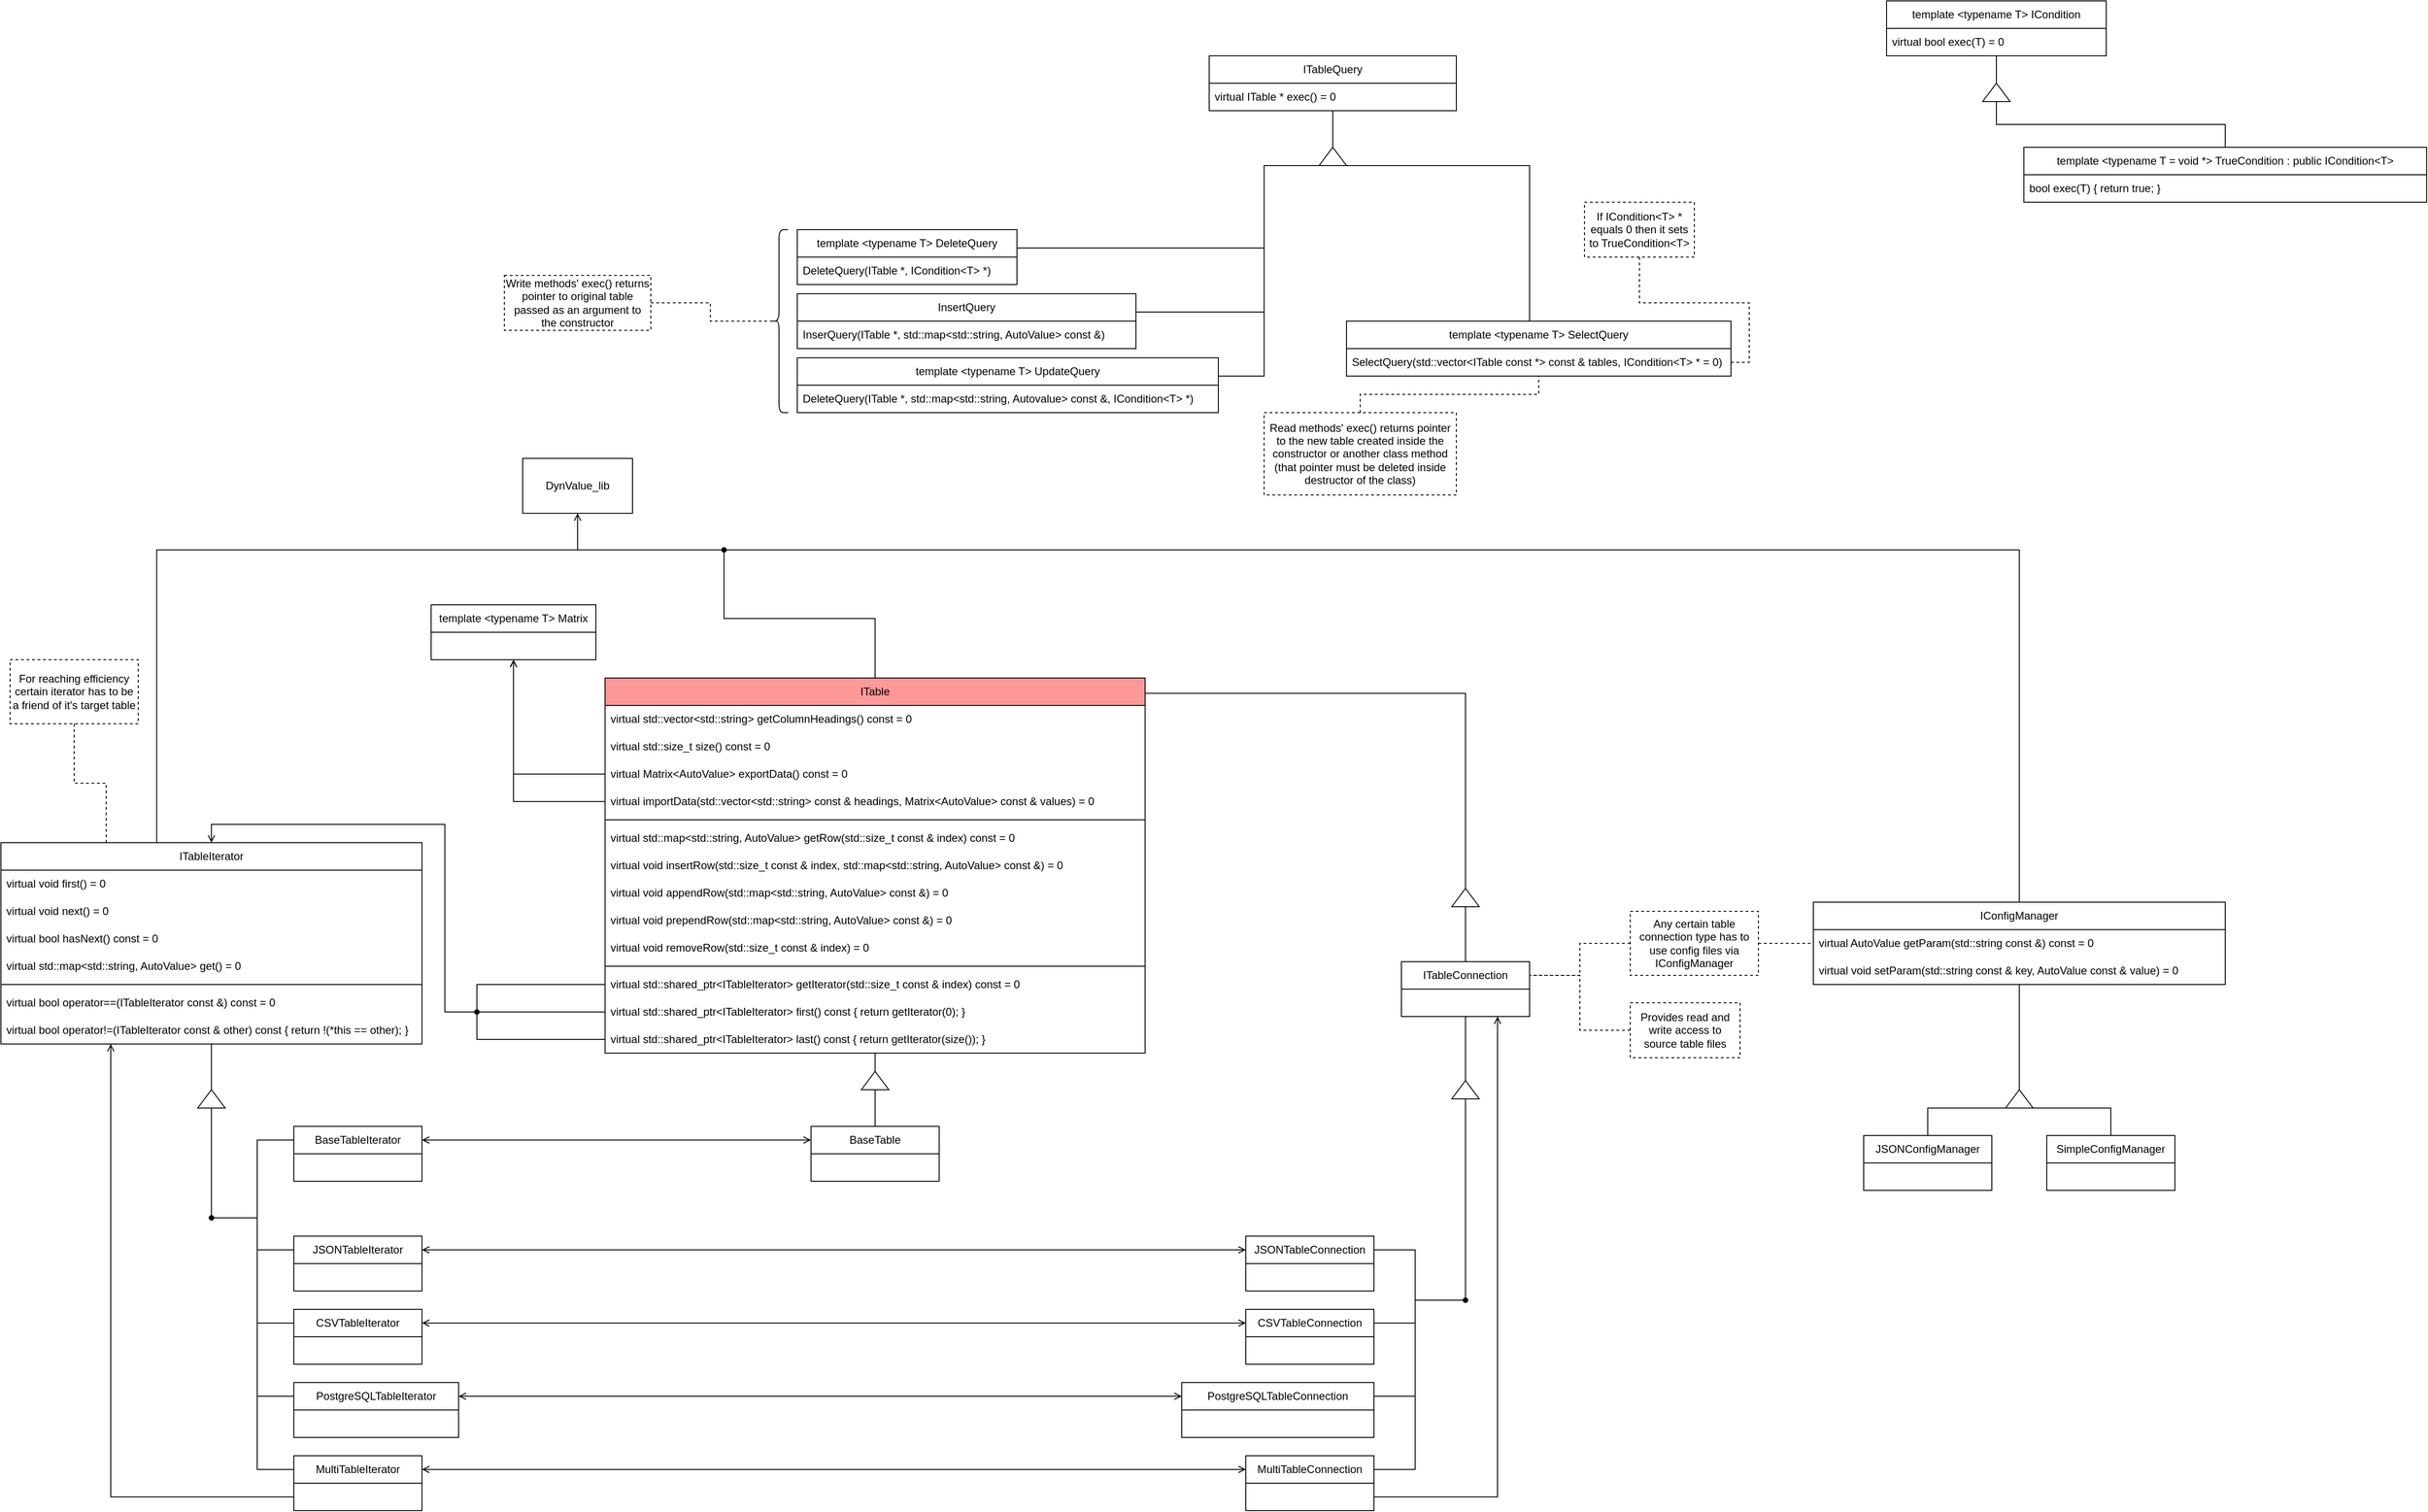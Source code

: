 <mxfile version="21.1.2" type="device">
  <diagram name="Page-1" id="7oQin6fKijt8P2aPuzgT">
    <mxGraphModel dx="3287" dy="2182" grid="1" gridSize="10" guides="1" tooltips="1" connect="1" arrows="1" fold="1" page="0" pageScale="1" pageWidth="850" pageHeight="1100" math="0" shadow="0">
      <root>
        <mxCell id="0" />
        <mxCell id="1" parent="0" />
        <mxCell id="tiom_yjg3alqLeXHWRTu-76" style="edgeStyle=orthogonalEdgeStyle;rounded=0;orthogonalLoop=1;jettySize=auto;html=1;entryX=0.6;entryY=0.75;entryDx=0;entryDy=0;entryPerimeter=0;endArrow=none;endFill=0;" parent="1" source="eC-ttsxLIYuqOl8Saozn-13" target="tiom_yjg3alqLeXHWRTu-72" edge="1">
          <mxGeometry relative="1" as="geometry" />
        </mxCell>
        <mxCell id="tiom_yjg3alqLeXHWRTu-107" style="edgeStyle=orthogonalEdgeStyle;rounded=0;orthogonalLoop=1;jettySize=auto;html=1;endArrow=open;endFill=0;exitX=1;exitY=0.75;exitDx=0;exitDy=0;entryX=0.75;entryY=1;entryDx=0;entryDy=0;" parent="1" source="tiom_yjg3alqLeXHWRTu-105" target="tiom_yjg3alqLeXHWRTu-1" edge="1">
          <mxGeometry relative="1" as="geometry">
            <mxPoint x="210" y="280" as="targetPoint" />
          </mxGeometry>
        </mxCell>
        <mxCell id="tiom_yjg3alqLeXHWRTu-1" value="ITableConnection" style="swimlane;fontStyle=0;childLayout=stackLayout;horizontal=1;startSize=30;horizontalStack=0;resizeParent=1;resizeParentMax=0;resizeLast=0;collapsible=1;marginBottom=0;whiteSpace=wrap;html=1;" parent="1" vertex="1">
          <mxGeometry x="40" y="100" width="140" height="60" as="geometry" />
        </mxCell>
        <mxCell id="tiom_yjg3alqLeXHWRTu-5" value="JSONTableConnection" style="swimlane;fontStyle=0;childLayout=stackLayout;horizontal=1;startSize=30;horizontalStack=0;resizeParent=1;resizeParentMax=0;resizeLast=0;collapsible=1;marginBottom=0;whiteSpace=wrap;html=1;" parent="1" vertex="1">
          <mxGeometry x="-130" y="400" width="140" height="60" as="geometry" />
        </mxCell>
        <mxCell id="tiom_yjg3alqLeXHWRTu-10" value="CSVTableConnection" style="swimlane;fontStyle=0;childLayout=stackLayout;horizontal=1;startSize=30;horizontalStack=0;resizeParent=1;resizeParentMax=0;resizeLast=0;collapsible=1;marginBottom=0;whiteSpace=wrap;html=1;" parent="1" vertex="1">
          <mxGeometry x="-130" y="480" width="140" height="60" as="geometry" />
        </mxCell>
        <mxCell id="tiom_yjg3alqLeXHWRTu-11" value="PostgreSQLTableConnection" style="swimlane;fontStyle=0;childLayout=stackLayout;horizontal=1;startSize=30;horizontalStack=0;resizeParent=1;resizeParentMax=0;resizeLast=0;collapsible=1;marginBottom=0;whiteSpace=wrap;html=1;" parent="1" vertex="1">
          <mxGeometry x="-200" y="560" width="210" height="60" as="geometry" />
        </mxCell>
        <mxCell id="eC-ttsxLIYuqOl8Saozn-35" style="edgeStyle=orthogonalEdgeStyle;rounded=0;orthogonalLoop=1;jettySize=auto;html=1;endArrow=none;endFill=0;" parent="1" source="tiom_yjg3alqLeXHWRTu-14" target="eC-ttsxLIYuqOl8Saozn-34" edge="1">
          <mxGeometry relative="1" as="geometry" />
        </mxCell>
        <mxCell id="tiom_yjg3alqLeXHWRTu-14" value="IConfigManager" style="swimlane;fontStyle=0;childLayout=stackLayout;horizontal=1;startSize=30;horizontalStack=0;resizeParent=1;resizeParentMax=0;resizeLast=0;collapsible=1;marginBottom=0;whiteSpace=wrap;html=1;" parent="1" vertex="1">
          <mxGeometry x="490" y="35" width="450" height="90" as="geometry" />
        </mxCell>
        <mxCell id="eC-ttsxLIYuqOl8Saozn-38" value="virtual AutoValue getParam(std::string const &amp;amp;) const = 0" style="text;strokeColor=none;fillColor=none;align=left;verticalAlign=middle;spacingLeft=4;spacingRight=4;overflow=hidden;points=[[0,0.5],[1,0.5]];portConstraint=eastwest;rotatable=0;whiteSpace=wrap;html=1;" parent="tiom_yjg3alqLeXHWRTu-14" vertex="1">
          <mxGeometry y="30" width="450" height="30" as="geometry" />
        </mxCell>
        <mxCell id="eC-ttsxLIYuqOl8Saozn-39" value="virtual void setParam(std::string const &amp;amp; key, AutoValue const &amp;amp; value) = 0" style="text;strokeColor=none;fillColor=none;align=left;verticalAlign=middle;spacingLeft=4;spacingRight=4;overflow=hidden;points=[[0,0.5],[1,0.5]];portConstraint=eastwest;rotatable=0;whiteSpace=wrap;html=1;" parent="tiom_yjg3alqLeXHWRTu-14" vertex="1">
          <mxGeometry y="60" width="450" height="30" as="geometry" />
        </mxCell>
        <mxCell id="tiom_yjg3alqLeXHWRTu-19" style="edgeStyle=orthogonalEdgeStyle;rounded=0;orthogonalLoop=1;jettySize=auto;html=1;dashed=1;endArrow=none;endFill=0;exitX=0;exitY=0.5;exitDx=0;exitDy=0;entryX=1;entryY=0.25;entryDx=0;entryDy=0;" parent="1" source="tiom_yjg3alqLeXHWRTu-18" target="tiom_yjg3alqLeXHWRTu-1" edge="1">
          <mxGeometry relative="1" as="geometry" />
        </mxCell>
        <mxCell id="tiom_yjg3alqLeXHWRTu-18" value="Provides read and write access to source table files" style="rounded=0;whiteSpace=wrap;html=1;dashed=1;" parent="1" vertex="1">
          <mxGeometry x="290" y="145" width="120" height="60" as="geometry" />
        </mxCell>
        <mxCell id="tiom_yjg3alqLeXHWRTu-20" value="Any certain table connection type has to use config files via IConfigManager" style="rounded=0;whiteSpace=wrap;html=1;dashed=1;" parent="1" vertex="1">
          <mxGeometry x="290" y="45" width="140" height="70" as="geometry" />
        </mxCell>
        <mxCell id="tiom_yjg3alqLeXHWRTu-22" style="edgeStyle=orthogonalEdgeStyle;rounded=0;orthogonalLoop=1;jettySize=auto;html=1;dashed=1;endArrow=none;endFill=0;entryX=1;entryY=0.25;entryDx=0;entryDy=0;" parent="1" source="tiom_yjg3alqLeXHWRTu-20" target="tiom_yjg3alqLeXHWRTu-1" edge="1">
          <mxGeometry relative="1" as="geometry">
            <mxPoint x="10" y="-120" as="sourcePoint" />
            <mxPoint x="120" y="-60" as="targetPoint" />
          </mxGeometry>
        </mxCell>
        <mxCell id="tiom_yjg3alqLeXHWRTu-24" style="edgeStyle=orthogonalEdgeStyle;rounded=0;orthogonalLoop=1;jettySize=auto;html=1;dashed=1;endArrow=none;endFill=0;" parent="1" source="tiom_yjg3alqLeXHWRTu-20" target="tiom_yjg3alqLeXHWRTu-14" edge="1">
          <mxGeometry relative="1" as="geometry">
            <mxPoint x="220" y="105" as="sourcePoint" />
            <mxPoint x="120" y="155" as="targetPoint" />
          </mxGeometry>
        </mxCell>
        <mxCell id="tiom_yjg3alqLeXHWRTu-78" style="edgeStyle=orthogonalEdgeStyle;rounded=0;orthogonalLoop=1;jettySize=auto;html=1;entryX=0.5;entryY=0;entryDx=0;entryDy=0;endArrow=none;endFill=0;" parent="1" source="eC-ttsxLIYuqOl8Saozn-41" target="tiom_yjg3alqLeXHWRTu-1" edge="1">
          <mxGeometry relative="1" as="geometry">
            <mxPoint x="-170" y="-130" as="sourcePoint" />
          </mxGeometry>
        </mxCell>
        <mxCell id="tiom_yjg3alqLeXHWRTu-103" style="edgeStyle=orthogonalEdgeStyle;rounded=0;orthogonalLoop=1;jettySize=auto;html=1;endArrow=none;endFill=0;" parent="1" source="eC-ttsxLIYuqOl8Saozn-11" target="tiom_yjg3alqLeXHWRTu-97" edge="1">
          <mxGeometry relative="1" as="geometry" />
        </mxCell>
        <mxCell id="tiom_yjg3alqLeXHWRTu-25" value="ITable" style="swimlane;fontStyle=0;childLayout=stackLayout;horizontal=1;startSize=30;horizontalStack=0;resizeParent=1;resizeParentMax=0;resizeLast=0;collapsible=1;marginBottom=0;whiteSpace=wrap;html=1;fillColor=#FF9999;" parent="1" vertex="1">
          <mxGeometry x="-830" y="-210" width="590" height="410" as="geometry" />
        </mxCell>
        <mxCell id="tiom_yjg3alqLeXHWRTu-29" value="virtual std::vector&amp;lt;std::string&amp;gt; getColumnHeadings() const = 0" style="text;strokeColor=none;fillColor=none;align=left;verticalAlign=middle;spacingLeft=4;spacingRight=4;overflow=hidden;points=[[0,0.5],[1,0.5]];portConstraint=eastwest;rotatable=0;whiteSpace=wrap;html=1;" parent="tiom_yjg3alqLeXHWRTu-25" vertex="1">
          <mxGeometry y="30" width="590" height="30" as="geometry" />
        </mxCell>
        <mxCell id="tiom_yjg3alqLeXHWRTu-57" value="virtual std::size_t size() const = 0" style="text;strokeColor=none;fillColor=none;align=left;verticalAlign=middle;spacingLeft=4;spacingRight=4;overflow=hidden;points=[[0,0.5],[1,0.5]];portConstraint=eastwest;rotatable=0;whiteSpace=wrap;html=1;" parent="tiom_yjg3alqLeXHWRTu-25" vertex="1">
          <mxGeometry y="60" width="590" height="30" as="geometry" />
        </mxCell>
        <mxCell id="eC-ttsxLIYuqOl8Saozn-1" value="virtual Matrix&amp;lt;AutoValue&amp;gt; exportData() const = 0" style="text;strokeColor=none;fillColor=none;align=left;verticalAlign=middle;spacingLeft=4;spacingRight=4;overflow=hidden;points=[[0,0.5],[1,0.5]];portConstraint=eastwest;rotatable=0;whiteSpace=wrap;html=1;" parent="tiom_yjg3alqLeXHWRTu-25" vertex="1">
          <mxGeometry y="90" width="590" height="30" as="geometry" />
        </mxCell>
        <mxCell id="eC-ttsxLIYuqOl8Saozn-2" value="virtual importData(std::vector&amp;lt;std::string&amp;gt; const &amp;amp; headings, Matrix&amp;lt;AutoValue&amp;gt; const &amp;amp; values) = 0" style="text;strokeColor=none;fillColor=none;align=left;verticalAlign=middle;spacingLeft=4;spacingRight=4;overflow=hidden;points=[[0,0.5],[1,0.5]];portConstraint=eastwest;rotatable=0;whiteSpace=wrap;html=1;" parent="tiom_yjg3alqLeXHWRTu-25" vertex="1">
          <mxGeometry y="120" width="590" height="30" as="geometry" />
        </mxCell>
        <mxCell id="tiom_yjg3alqLeXHWRTu-51" value="" style="line;strokeWidth=1;html=1;" parent="tiom_yjg3alqLeXHWRTu-25" vertex="1">
          <mxGeometry y="150" width="590" height="10" as="geometry" />
        </mxCell>
        <mxCell id="tiom_yjg3alqLeXHWRTu-30" value="virtual std::map&amp;lt;std::string, AutoValue&amp;gt; getRow(std::size_t const &amp;amp; index) const = 0" style="text;strokeColor=none;fillColor=none;align=left;verticalAlign=middle;spacingLeft=4;spacingRight=4;overflow=hidden;points=[[0,0.5],[1,0.5]];portConstraint=eastwest;rotatable=0;whiteSpace=wrap;html=1;" parent="tiom_yjg3alqLeXHWRTu-25" vertex="1">
          <mxGeometry y="160" width="590" height="30" as="geometry" />
        </mxCell>
        <mxCell id="tiom_yjg3alqLeXHWRTu-31" value="virtual void insertRow(std::size_t const &amp;amp; index, std::map&amp;lt;std::string, AutoValue&amp;gt; const &amp;amp;) = 0" style="text;strokeColor=none;fillColor=none;align=left;verticalAlign=middle;spacingLeft=4;spacingRight=4;overflow=hidden;points=[[0,0.5],[1,0.5]];portConstraint=eastwest;rotatable=0;whiteSpace=wrap;html=1;" parent="tiom_yjg3alqLeXHWRTu-25" vertex="1">
          <mxGeometry y="190" width="590" height="30" as="geometry" />
        </mxCell>
        <mxCell id="tiom_yjg3alqLeXHWRTu-36" value="virtual void appendRow(std::map&amp;lt;std::string, AutoValue&amp;gt; const &amp;amp;) = 0" style="text;strokeColor=none;fillColor=none;align=left;verticalAlign=middle;spacingLeft=4;spacingRight=4;overflow=hidden;points=[[0,0.5],[1,0.5]];portConstraint=eastwest;rotatable=0;whiteSpace=wrap;html=1;" parent="tiom_yjg3alqLeXHWRTu-25" vertex="1">
          <mxGeometry y="220" width="590" height="30" as="geometry" />
        </mxCell>
        <mxCell id="tiom_yjg3alqLeXHWRTu-54" value="virtual void prependRow(std::map&amp;lt;std::string, AutoValue&amp;gt; const &amp;amp;) = 0" style="text;strokeColor=none;fillColor=none;align=left;verticalAlign=middle;spacingLeft=4;spacingRight=4;overflow=hidden;points=[[0,0.5],[1,0.5]];portConstraint=eastwest;rotatable=0;whiteSpace=wrap;html=1;" parent="tiom_yjg3alqLeXHWRTu-25" vertex="1">
          <mxGeometry y="250" width="590" height="30" as="geometry" />
        </mxCell>
        <mxCell id="tiom_yjg3alqLeXHWRTu-96" value="virtual void removeRow(std::size_t const &amp;amp; index) = 0" style="text;strokeColor=none;fillColor=none;align=left;verticalAlign=middle;spacingLeft=4;spacingRight=4;overflow=hidden;points=[[0,0.5],[1,0.5]];portConstraint=eastwest;rotatable=0;whiteSpace=wrap;html=1;" parent="tiom_yjg3alqLeXHWRTu-25" vertex="1">
          <mxGeometry y="280" width="590" height="30" as="geometry" />
        </mxCell>
        <mxCell id="tiom_yjg3alqLeXHWRTu-52" value="" style="line;strokeWidth=1;html=1;" parent="tiom_yjg3alqLeXHWRTu-25" vertex="1">
          <mxGeometry y="310" width="590" height="10" as="geometry" />
        </mxCell>
        <mxCell id="tiom_yjg3alqLeXHWRTu-45" value="virtual std::shared_ptr&amp;lt;ITableIterator&amp;gt; getIterator(std::size_t const &amp;amp; index) const = 0" style="text;strokeColor=none;fillColor=none;align=left;verticalAlign=middle;spacingLeft=4;spacingRight=4;overflow=hidden;points=[[0,0.5],[1,0.5]];portConstraint=eastwest;rotatable=0;whiteSpace=wrap;html=1;" parent="tiom_yjg3alqLeXHWRTu-25" vertex="1">
          <mxGeometry y="320" width="590" height="30" as="geometry" />
        </mxCell>
        <mxCell id="tiom_yjg3alqLeXHWRTu-55" value="virtual std::shared_ptr&amp;lt;ITableIterator&amp;gt; first() const { return getIterator(0); }" style="text;strokeColor=none;fillColor=none;align=left;verticalAlign=middle;spacingLeft=4;spacingRight=4;overflow=hidden;points=[[0,0.5],[1,0.5]];portConstraint=eastwest;rotatable=0;whiteSpace=wrap;html=1;" parent="tiom_yjg3alqLeXHWRTu-25" vertex="1">
          <mxGeometry y="350" width="590" height="30" as="geometry" />
        </mxCell>
        <mxCell id="tiom_yjg3alqLeXHWRTu-56" value="virtual std::shared_ptr&amp;lt;ITableIterator&amp;gt; last() const { return getIterator(size()); }" style="text;strokeColor=none;fillColor=none;align=left;verticalAlign=middle;spacingLeft=4;spacingRight=4;overflow=hidden;points=[[0,0.5],[1,0.5]];portConstraint=eastwest;rotatable=0;whiteSpace=wrap;html=1;" parent="tiom_yjg3alqLeXHWRTu-25" vertex="1">
          <mxGeometry y="380" width="590" height="30" as="geometry" />
        </mxCell>
        <mxCell id="tiom_yjg3alqLeXHWRTu-33" value="DynValue_lib" style="rounded=0;whiteSpace=wrap;html=1;" parent="1" vertex="1">
          <mxGeometry x="-920" y="-450" width="120" height="60" as="geometry" />
        </mxCell>
        <mxCell id="tiom_yjg3alqLeXHWRTu-91" style="edgeStyle=orthogonalEdgeStyle;rounded=0;orthogonalLoop=1;jettySize=auto;html=1;entryX=0.385;entryY=0.518;entryDx=0;entryDy=0;entryPerimeter=0;endArrow=none;endFill=0;" parent="1" source="eC-ttsxLIYuqOl8Saozn-9" target="tiom_yjg3alqLeXHWRTu-87" edge="1">
          <mxGeometry relative="1" as="geometry" />
        </mxCell>
        <mxCell id="tiom_yjg3alqLeXHWRTu-37" value="ITableIterator" style="swimlane;fontStyle=0;childLayout=stackLayout;horizontal=1;startSize=30;horizontalStack=0;resizeParent=1;resizeParentMax=0;resizeLast=0;collapsible=1;marginBottom=0;whiteSpace=wrap;html=1;" parent="1" vertex="1">
          <mxGeometry x="-1490" y="-30" width="460" height="220" as="geometry" />
        </mxCell>
        <mxCell id="tiom_yjg3alqLeXHWRTu-39" value="virtual void first() = 0" style="text;strokeColor=none;fillColor=none;align=left;verticalAlign=middle;spacingLeft=4;spacingRight=4;overflow=hidden;points=[[0,0.5],[1,0.5]];portConstraint=eastwest;rotatable=0;whiteSpace=wrap;html=1;" parent="tiom_yjg3alqLeXHWRTu-37" vertex="1">
          <mxGeometry y="30" width="460" height="30" as="geometry" />
        </mxCell>
        <mxCell id="tiom_yjg3alqLeXHWRTu-40" value="virtual void next() = 0" style="text;strokeColor=none;fillColor=none;align=left;verticalAlign=middle;spacingLeft=4;spacingRight=4;overflow=hidden;points=[[0,0.5],[1,0.5]];portConstraint=eastwest;rotatable=0;whiteSpace=wrap;html=1;" parent="tiom_yjg3alqLeXHWRTu-37" vertex="1">
          <mxGeometry y="60" width="460" height="30" as="geometry" />
        </mxCell>
        <mxCell id="tiom_yjg3alqLeXHWRTu-41" value="virtual bool hasNext() const = 0" style="text;strokeColor=none;fillColor=none;align=left;verticalAlign=middle;spacingLeft=4;spacingRight=4;overflow=hidden;points=[[0,0.5],[1,0.5]];portConstraint=eastwest;rotatable=0;whiteSpace=wrap;html=1;" parent="tiom_yjg3alqLeXHWRTu-37" vertex="1">
          <mxGeometry y="90" width="460" height="30" as="geometry" />
        </mxCell>
        <mxCell id="tiom_yjg3alqLeXHWRTu-44" value="virtual std::map&amp;lt;std::string, AutoValue&amp;gt; get() = 0" style="text;strokeColor=none;fillColor=none;align=left;verticalAlign=middle;spacingLeft=4;spacingRight=4;overflow=hidden;points=[[0,0.5],[1,0.5]];portConstraint=eastwest;rotatable=0;whiteSpace=wrap;html=1;" parent="tiom_yjg3alqLeXHWRTu-37" vertex="1">
          <mxGeometry y="120" width="460" height="30" as="geometry" />
        </mxCell>
        <mxCell id="tiom_yjg3alqLeXHWRTu-59" value="" style="line;strokeWidth=1;html=1;" parent="tiom_yjg3alqLeXHWRTu-37" vertex="1">
          <mxGeometry y="150" width="460" height="10" as="geometry" />
        </mxCell>
        <mxCell id="tiom_yjg3alqLeXHWRTu-60" value="virtual bool operator==(ITableIterator const &amp;amp;) const = 0" style="text;strokeColor=none;fillColor=none;align=left;verticalAlign=middle;spacingLeft=4;spacingRight=4;overflow=hidden;points=[[0,0.5],[1,0.5]];portConstraint=eastwest;rotatable=0;whiteSpace=wrap;html=1;" parent="tiom_yjg3alqLeXHWRTu-37" vertex="1">
          <mxGeometry y="160" width="460" height="30" as="geometry" />
        </mxCell>
        <mxCell id="tiom_yjg3alqLeXHWRTu-61" value="virtual bool operator!=(ITableIterator const &amp;amp; other) const { return !(*this == other); }" style="text;strokeColor=none;fillColor=none;align=left;verticalAlign=middle;spacingLeft=4;spacingRight=4;overflow=hidden;points=[[0,0.5],[1,0.5]];portConstraint=eastwest;rotatable=0;whiteSpace=wrap;html=1;" parent="tiom_yjg3alqLeXHWRTu-37" vertex="1">
          <mxGeometry y="190" width="460" height="30" as="geometry" />
        </mxCell>
        <mxCell id="tiom_yjg3alqLeXHWRTu-73" style="edgeStyle=orthogonalEdgeStyle;rounded=0;orthogonalLoop=1;jettySize=auto;html=1;entryX=1;entryY=0.25;entryDx=0;entryDy=0;exitX=0.415;exitY=0.782;exitDx=0;exitDy=0;exitPerimeter=0;endArrow=none;endFill=0;" parent="1" source="tiom_yjg3alqLeXHWRTu-72" target="tiom_yjg3alqLeXHWRTu-5" edge="1">
          <mxGeometry relative="1" as="geometry" />
        </mxCell>
        <mxCell id="tiom_yjg3alqLeXHWRTu-74" style="edgeStyle=orthogonalEdgeStyle;rounded=0;orthogonalLoop=1;jettySize=auto;html=1;entryX=1;entryY=0.25;entryDx=0;entryDy=0;exitX=0.415;exitY=1.076;exitDx=0;exitDy=0;exitPerimeter=0;endArrow=none;endFill=0;" parent="1" source="tiom_yjg3alqLeXHWRTu-72" target="tiom_yjg3alqLeXHWRTu-10" edge="1">
          <mxGeometry relative="1" as="geometry" />
        </mxCell>
        <mxCell id="tiom_yjg3alqLeXHWRTu-75" style="edgeStyle=orthogonalEdgeStyle;rounded=0;orthogonalLoop=1;jettySize=auto;html=1;entryX=1;entryY=0.25;entryDx=0;entryDy=0;exitX=0.356;exitY=0.606;exitDx=0;exitDy=0;exitPerimeter=0;endArrow=none;endFill=0;" parent="1" source="tiom_yjg3alqLeXHWRTu-72" target="tiom_yjg3alqLeXHWRTu-11" edge="1">
          <mxGeometry relative="1" as="geometry" />
        </mxCell>
        <mxCell id="tiom_yjg3alqLeXHWRTu-106" style="edgeStyle=orthogonalEdgeStyle;rounded=0;orthogonalLoop=1;jettySize=auto;html=1;entryX=1;entryY=0.25;entryDx=0;entryDy=0;endArrow=none;endFill=0;" parent="1" source="tiom_yjg3alqLeXHWRTu-72" target="tiom_yjg3alqLeXHWRTu-105" edge="1">
          <mxGeometry relative="1" as="geometry" />
        </mxCell>
        <mxCell id="tiom_yjg3alqLeXHWRTu-72" value="" style="shape=waypoint;sketch=0;fillStyle=solid;size=6;pointerEvents=1;points=[];fillColor=none;resizable=0;rotatable=0;perimeter=centerPerimeter;snapToPoint=1;" parent="1" vertex="1">
          <mxGeometry x="100" y="460" width="20" height="20" as="geometry" />
        </mxCell>
        <mxCell id="tiom_yjg3alqLeXHWRTu-80" style="edgeStyle=orthogonalEdgeStyle;rounded=0;orthogonalLoop=1;jettySize=auto;html=1;endArrow=none;endFill=0;dashed=1;entryX=0.25;entryY=0;entryDx=0;entryDy=0;" parent="1" source="tiom_yjg3alqLeXHWRTu-79" target="tiom_yjg3alqLeXHWRTu-37" edge="1">
          <mxGeometry relative="1" as="geometry" />
        </mxCell>
        <mxCell id="tiom_yjg3alqLeXHWRTu-79" value="For reaching efficiency certain iterator has to be a friend of it&#39;s target table" style="rounded=0;whiteSpace=wrap;html=1;dashed=1;" parent="1" vertex="1">
          <mxGeometry x="-1480" y="-230" width="140" height="70" as="geometry" />
        </mxCell>
        <mxCell id="tiom_yjg3alqLeXHWRTu-93" style="edgeStyle=orthogonalEdgeStyle;rounded=0;orthogonalLoop=1;jettySize=auto;html=1;endArrow=open;endFill=0;exitX=1;exitY=0.25;exitDx=0;exitDy=0;entryX=0;entryY=0.25;entryDx=0;entryDy=0;startArrow=open;startFill=0;" parent="1" source="tiom_yjg3alqLeXHWRTu-81" target="tiom_yjg3alqLeXHWRTu-5" edge="1">
          <mxGeometry relative="1" as="geometry" />
        </mxCell>
        <mxCell id="tiom_yjg3alqLeXHWRTu-81" value="JSONTableIterator" style="swimlane;fontStyle=0;childLayout=stackLayout;horizontal=1;startSize=30;horizontalStack=0;resizeParent=1;resizeParentMax=0;resizeLast=0;collapsible=1;marginBottom=0;whiteSpace=wrap;html=1;" parent="1" vertex="1">
          <mxGeometry x="-1170" y="400" width="140" height="60" as="geometry" />
        </mxCell>
        <mxCell id="tiom_yjg3alqLeXHWRTu-94" style="edgeStyle=orthogonalEdgeStyle;rounded=0;orthogonalLoop=1;jettySize=auto;html=1;exitX=1;exitY=0.25;exitDx=0;exitDy=0;entryX=0;entryY=0.25;entryDx=0;entryDy=0;endArrow=open;endFill=0;startArrow=open;startFill=0;" parent="1" source="tiom_yjg3alqLeXHWRTu-85" target="tiom_yjg3alqLeXHWRTu-10" edge="1">
          <mxGeometry relative="1" as="geometry" />
        </mxCell>
        <mxCell id="tiom_yjg3alqLeXHWRTu-85" value="CSVTableIterator" style="swimlane;fontStyle=0;childLayout=stackLayout;horizontal=1;startSize=30;horizontalStack=0;resizeParent=1;resizeParentMax=0;resizeLast=0;collapsible=1;marginBottom=0;whiteSpace=wrap;html=1;" parent="1" vertex="1">
          <mxGeometry x="-1170" y="480" width="140" height="60" as="geometry" />
        </mxCell>
        <mxCell id="tiom_yjg3alqLeXHWRTu-95" style="edgeStyle=orthogonalEdgeStyle;rounded=0;orthogonalLoop=1;jettySize=auto;html=1;exitX=1;exitY=0.25;exitDx=0;exitDy=0;entryX=0;entryY=0.25;entryDx=0;entryDy=0;endArrow=open;endFill=0;startArrow=open;startFill=0;" parent="1" source="tiom_yjg3alqLeXHWRTu-86" target="tiom_yjg3alqLeXHWRTu-11" edge="1">
          <mxGeometry relative="1" as="geometry" />
        </mxCell>
        <mxCell id="tiom_yjg3alqLeXHWRTu-86" value="PostgreSQLTableIterator" style="swimlane;fontStyle=0;childLayout=stackLayout;horizontal=1;startSize=30;horizontalStack=0;resizeParent=1;resizeParentMax=0;resizeLast=0;collapsible=1;marginBottom=0;whiteSpace=wrap;html=1;" parent="1" vertex="1">
          <mxGeometry x="-1170" y="560" width="180" height="60" as="geometry" />
        </mxCell>
        <mxCell id="tiom_yjg3alqLeXHWRTu-88" style="edgeStyle=orthogonalEdgeStyle;rounded=0;orthogonalLoop=1;jettySize=auto;html=1;entryX=0;entryY=0.25;entryDx=0;entryDy=0;endArrow=none;endFill=0;" parent="1" source="tiom_yjg3alqLeXHWRTu-87" target="tiom_yjg3alqLeXHWRTu-81" edge="1">
          <mxGeometry relative="1" as="geometry" />
        </mxCell>
        <mxCell id="tiom_yjg3alqLeXHWRTu-89" style="edgeStyle=orthogonalEdgeStyle;rounded=0;orthogonalLoop=1;jettySize=auto;html=1;entryX=0;entryY=0.25;entryDx=0;entryDy=0;endArrow=none;endFill=0;" parent="1" source="tiom_yjg3alqLeXHWRTu-87" target="tiom_yjg3alqLeXHWRTu-85" edge="1">
          <mxGeometry relative="1" as="geometry" />
        </mxCell>
        <mxCell id="tiom_yjg3alqLeXHWRTu-90" style="edgeStyle=orthogonalEdgeStyle;rounded=0;orthogonalLoop=1;jettySize=auto;html=1;entryX=0;entryY=0.25;entryDx=0;entryDy=0;endArrow=none;endFill=0;" parent="1" source="tiom_yjg3alqLeXHWRTu-87" target="tiom_yjg3alqLeXHWRTu-86" edge="1">
          <mxGeometry relative="1" as="geometry" />
        </mxCell>
        <mxCell id="tiom_yjg3alqLeXHWRTu-102" style="edgeStyle=orthogonalEdgeStyle;rounded=0;orthogonalLoop=1;jettySize=auto;html=1;entryX=0;entryY=0.25;entryDx=0;entryDy=0;endArrow=none;endFill=0;" parent="1" source="tiom_yjg3alqLeXHWRTu-87" target="tiom_yjg3alqLeXHWRTu-101" edge="1">
          <mxGeometry relative="1" as="geometry" />
        </mxCell>
        <mxCell id="tiom_yjg3alqLeXHWRTu-87" value="" style="shape=waypoint;sketch=0;fillStyle=solid;size=6;pointerEvents=1;points=[];fillColor=none;resizable=0;rotatable=0;perimeter=centerPerimeter;snapToPoint=1;" parent="1" vertex="1">
          <mxGeometry x="-1270" y="370" width="20" height="20" as="geometry" />
        </mxCell>
        <mxCell id="tiom_yjg3alqLeXHWRTu-97" value="BaseTable" style="swimlane;fontStyle=0;childLayout=stackLayout;horizontal=1;startSize=30;horizontalStack=0;resizeParent=1;resizeParentMax=0;resizeLast=0;collapsible=1;marginBottom=0;whiteSpace=wrap;html=1;" parent="1" vertex="1">
          <mxGeometry x="-605" y="280" width="140" height="60" as="geometry" />
        </mxCell>
        <mxCell id="tiom_yjg3alqLeXHWRTu-104" style="edgeStyle=orthogonalEdgeStyle;rounded=0;orthogonalLoop=1;jettySize=auto;html=1;exitX=1;exitY=0.25;exitDx=0;exitDy=0;entryX=0;entryY=0.25;entryDx=0;entryDy=0;endArrow=open;endFill=0;startArrow=open;startFill=0;" parent="1" source="tiom_yjg3alqLeXHWRTu-101" target="tiom_yjg3alqLeXHWRTu-97" edge="1">
          <mxGeometry relative="1" as="geometry" />
        </mxCell>
        <mxCell id="tiom_yjg3alqLeXHWRTu-101" value="BaseTableIterator" style="swimlane;fontStyle=0;childLayout=stackLayout;horizontal=1;startSize=30;horizontalStack=0;resizeParent=1;resizeParentMax=0;resizeLast=0;collapsible=1;marginBottom=0;whiteSpace=wrap;html=1;" parent="1" vertex="1">
          <mxGeometry x="-1170" y="280" width="140" height="60" as="geometry" />
        </mxCell>
        <mxCell id="tiom_yjg3alqLeXHWRTu-105" value="MultiTableConnection" style="swimlane;fontStyle=0;childLayout=stackLayout;horizontal=1;startSize=30;horizontalStack=0;resizeParent=1;resizeParentMax=0;resizeLast=0;collapsible=1;marginBottom=0;whiteSpace=wrap;html=1;" parent="1" vertex="1">
          <mxGeometry x="-130" y="640" width="140" height="60" as="geometry" />
        </mxCell>
        <mxCell id="tiom_yjg3alqLeXHWRTu-110" style="edgeStyle=orthogonalEdgeStyle;rounded=0;orthogonalLoop=1;jettySize=auto;html=1;exitX=1;exitY=0.25;exitDx=0;exitDy=0;entryX=0;entryY=0.25;entryDx=0;entryDy=0;endArrow=open;endFill=0;startArrow=open;startFill=0;" parent="1" source="tiom_yjg3alqLeXHWRTu-108" target="tiom_yjg3alqLeXHWRTu-105" edge="1">
          <mxGeometry relative="1" as="geometry" />
        </mxCell>
        <mxCell id="eC-ttsxLIYuqOl8Saozn-27" style="edgeStyle=orthogonalEdgeStyle;rounded=0;orthogonalLoop=1;jettySize=auto;html=1;exitX=0;exitY=0.75;exitDx=0;exitDy=0;endArrow=open;endFill=0;" parent="1" source="tiom_yjg3alqLeXHWRTu-108" target="tiom_yjg3alqLeXHWRTu-37" edge="1">
          <mxGeometry relative="1" as="geometry">
            <Array as="points">
              <mxPoint x="-1370" y="685" />
            </Array>
          </mxGeometry>
        </mxCell>
        <mxCell id="tiom_yjg3alqLeXHWRTu-108" value="MultiTableIterator" style="swimlane;fontStyle=0;childLayout=stackLayout;horizontal=1;startSize=30;horizontalStack=0;resizeParent=1;resizeParentMax=0;resizeLast=0;collapsible=1;marginBottom=0;whiteSpace=wrap;html=1;" parent="1" vertex="1">
          <mxGeometry x="-1170" y="640" width="140" height="60" as="geometry" />
        </mxCell>
        <mxCell id="tiom_yjg3alqLeXHWRTu-109" style="edgeStyle=orthogonalEdgeStyle;rounded=0;orthogonalLoop=1;jettySize=auto;html=1;entryX=0;entryY=0.25;entryDx=0;entryDy=0;exitX=0.444;exitY=0.753;exitDx=0;exitDy=0;exitPerimeter=0;endArrow=none;endFill=0;" parent="1" source="tiom_yjg3alqLeXHWRTu-87" target="tiom_yjg3alqLeXHWRTu-108" edge="1">
          <mxGeometry relative="1" as="geometry">
            <mxPoint x="-1250" y="390" as="sourcePoint" />
            <mxPoint x="-1160" y="585" as="targetPoint" />
          </mxGeometry>
        </mxCell>
        <mxCell id="eC-ttsxLIYuqOl8Saozn-7" style="edgeStyle=orthogonalEdgeStyle;rounded=0;orthogonalLoop=1;jettySize=auto;html=1;endArrow=open;endFill=0;" parent="1" source="eC-ttsxLIYuqOl8Saozn-1" target="eC-ttsxLIYuqOl8Saozn-3" edge="1">
          <mxGeometry relative="1" as="geometry">
            <mxPoint x="-870" y="-160" as="targetPoint" />
          </mxGeometry>
        </mxCell>
        <mxCell id="eC-ttsxLIYuqOl8Saozn-8" style="edgeStyle=orthogonalEdgeStyle;rounded=0;orthogonalLoop=1;jettySize=auto;html=1;endArrow=open;endFill=0;" parent="1" source="eC-ttsxLIYuqOl8Saozn-2" target="eC-ttsxLIYuqOl8Saozn-3" edge="1">
          <mxGeometry relative="1" as="geometry">
            <mxPoint x="-880" y="-50" as="targetPoint" />
          </mxGeometry>
        </mxCell>
        <mxCell id="eC-ttsxLIYuqOl8Saozn-3" value="template &amp;lt;typename T&amp;gt; Matrix" style="swimlane;fontStyle=0;childLayout=stackLayout;horizontal=1;startSize=30;horizontalStack=0;resizeParent=1;resizeParentMax=0;resizeLast=0;collapsible=1;marginBottom=0;whiteSpace=wrap;html=1;" parent="1" vertex="1">
          <mxGeometry x="-1020" y="-290" width="180" height="60" as="geometry" />
        </mxCell>
        <mxCell id="eC-ttsxLIYuqOl8Saozn-10" value="" style="edgeStyle=orthogonalEdgeStyle;rounded=0;orthogonalLoop=1;jettySize=auto;html=1;entryX=0;entryY=0;entryDx=15;entryDy=0;entryPerimeter=0;endArrow=none;endFill=0;" parent="1" source="tiom_yjg3alqLeXHWRTu-37" target="eC-ttsxLIYuqOl8Saozn-9" edge="1">
          <mxGeometry relative="1" as="geometry">
            <mxPoint x="-1260" y="190" as="sourcePoint" />
            <mxPoint x="-1260" y="380" as="targetPoint" />
          </mxGeometry>
        </mxCell>
        <mxCell id="eC-ttsxLIYuqOl8Saozn-9" value="" style="verticalLabelPosition=bottom;verticalAlign=top;html=1;shape=mxgraph.basic.acute_triangle;dx=0.5;" parent="1" vertex="1">
          <mxGeometry x="-1275" y="240" width="30" height="20" as="geometry" />
        </mxCell>
        <mxCell id="eC-ttsxLIYuqOl8Saozn-12" value="" style="edgeStyle=orthogonalEdgeStyle;rounded=0;orthogonalLoop=1;jettySize=auto;html=1;endArrow=none;endFill=0;" parent="1" source="tiom_yjg3alqLeXHWRTu-25" target="eC-ttsxLIYuqOl8Saozn-11" edge="1">
          <mxGeometry relative="1" as="geometry">
            <mxPoint x="-535" y="200" as="sourcePoint" />
            <mxPoint x="-535" y="280" as="targetPoint" />
          </mxGeometry>
        </mxCell>
        <mxCell id="eC-ttsxLIYuqOl8Saozn-11" value="" style="verticalLabelPosition=bottom;verticalAlign=top;html=1;shape=mxgraph.basic.acute_triangle;dx=0.5;" parent="1" vertex="1">
          <mxGeometry x="-550" y="220" width="30" height="20" as="geometry" />
        </mxCell>
        <mxCell id="eC-ttsxLIYuqOl8Saozn-14" value="" style="edgeStyle=orthogonalEdgeStyle;rounded=0;orthogonalLoop=1;jettySize=auto;html=1;entryX=0;entryY=0;entryDx=15;entryDy=0;entryPerimeter=0;endArrow=none;endFill=0;" parent="1" source="tiom_yjg3alqLeXHWRTu-1" target="eC-ttsxLIYuqOl8Saozn-13" edge="1">
          <mxGeometry relative="1" as="geometry">
            <mxPoint x="110" y="160" as="sourcePoint" />
            <mxPoint x="110" y="470" as="targetPoint" />
          </mxGeometry>
        </mxCell>
        <mxCell id="eC-ttsxLIYuqOl8Saozn-13" value="" style="verticalLabelPosition=bottom;verticalAlign=top;html=1;shape=mxgraph.basic.acute_triangle;dx=0.5;" parent="1" vertex="1">
          <mxGeometry x="95" y="230" width="30" height="20" as="geometry" />
        </mxCell>
        <mxCell id="eC-ttsxLIYuqOl8Saozn-22" style="edgeStyle=orthogonalEdgeStyle;rounded=0;orthogonalLoop=1;jettySize=auto;html=1;entryX=0.5;entryY=0;entryDx=0;entryDy=0;endArrow=open;endFill=0;" parent="1" source="eC-ttsxLIYuqOl8Saozn-18" target="tiom_yjg3alqLeXHWRTu-37" edge="1">
          <mxGeometry relative="1" as="geometry" />
        </mxCell>
        <mxCell id="eC-ttsxLIYuqOl8Saozn-18" value="" style="shape=waypoint;sketch=0;fillStyle=solid;size=6;pointerEvents=1;points=[];fillColor=none;resizable=0;rotatable=0;perimeter=centerPerimeter;snapToPoint=1;" parent="1" vertex="1">
          <mxGeometry x="-980" y="145" width="20" height="20" as="geometry" />
        </mxCell>
        <mxCell id="eC-ttsxLIYuqOl8Saozn-19" style="edgeStyle=orthogonalEdgeStyle;rounded=0;orthogonalLoop=1;jettySize=auto;html=1;endArrow=none;endFill=0;" parent="1" source="tiom_yjg3alqLeXHWRTu-45" target="eC-ttsxLIYuqOl8Saozn-18" edge="1">
          <mxGeometry relative="1" as="geometry" />
        </mxCell>
        <mxCell id="eC-ttsxLIYuqOl8Saozn-21" style="edgeStyle=orthogonalEdgeStyle;rounded=0;orthogonalLoop=1;jettySize=auto;html=1;endArrow=none;endFill=0;entryX=0.2;entryY=1;entryDx=0;entryDy=0;entryPerimeter=0;" parent="1" source="tiom_yjg3alqLeXHWRTu-56" target="eC-ttsxLIYuqOl8Saozn-18" edge="1">
          <mxGeometry relative="1" as="geometry">
            <mxPoint x="-940" y="80" as="targetPoint" />
          </mxGeometry>
        </mxCell>
        <mxCell id="eC-ttsxLIYuqOl8Saozn-20" style="edgeStyle=orthogonalEdgeStyle;rounded=0;orthogonalLoop=1;jettySize=auto;html=1;endArrow=none;endFill=0;entryX=0.55;entryY=0.1;entryDx=0;entryDy=0;entryPerimeter=0;" parent="1" source="tiom_yjg3alqLeXHWRTu-55" target="eC-ttsxLIYuqOl8Saozn-18" edge="1">
          <mxGeometry relative="1" as="geometry">
            <mxPoint x="-940" y="80" as="targetPoint" />
          </mxGeometry>
        </mxCell>
        <mxCell id="eC-ttsxLIYuqOl8Saozn-25" style="edgeStyle=orthogonalEdgeStyle;rounded=0;orthogonalLoop=1;jettySize=auto;html=1;endArrow=none;endFill=0;entryX=0.366;entryY=0.313;entryDx=0;entryDy=0;entryPerimeter=0;" parent="1" source="tiom_yjg3alqLeXHWRTu-25" target="eC-ttsxLIYuqOl8Saozn-49" edge="1">
          <mxGeometry relative="1" as="geometry">
            <mxPoint x="-820" y="-95" as="sourcePoint" />
            <mxPoint x="-920" y="-220" as="targetPoint" />
          </mxGeometry>
        </mxCell>
        <mxCell id="eC-ttsxLIYuqOl8Saozn-26" style="edgeStyle=orthogonalEdgeStyle;rounded=0;orthogonalLoop=1;jettySize=auto;html=1;endArrow=none;endFill=0;exitX=0.37;exitY=0;exitDx=0;exitDy=0;exitPerimeter=0;entryX=0.313;entryY=0.418;entryDx=0;entryDy=0;entryPerimeter=0;" parent="1" source="tiom_yjg3alqLeXHWRTu-37" target="eC-ttsxLIYuqOl8Saozn-49" edge="1">
          <mxGeometry relative="1" as="geometry">
            <mxPoint x="-525" y="-200" as="sourcePoint" />
            <mxPoint x="-840" y="-480" as="targetPoint" />
            <Array as="points">
              <mxPoint x="-1320" y="-350" />
            </Array>
          </mxGeometry>
        </mxCell>
        <mxCell id="eC-ttsxLIYuqOl8Saozn-32" value="JSONConfigManager" style="swimlane;fontStyle=0;childLayout=stackLayout;horizontal=1;startSize=30;horizontalStack=0;resizeParent=1;resizeParentMax=0;resizeLast=0;collapsible=1;marginBottom=0;whiteSpace=wrap;html=1;" parent="1" vertex="1">
          <mxGeometry x="545" y="290" width="140" height="60" as="geometry" />
        </mxCell>
        <mxCell id="eC-ttsxLIYuqOl8Saozn-33" value="SimpleConfigManager" style="swimlane;fontStyle=0;childLayout=stackLayout;horizontal=1;startSize=30;horizontalStack=0;resizeParent=1;resizeParentMax=0;resizeLast=0;collapsible=1;marginBottom=0;whiteSpace=wrap;html=1;" parent="1" vertex="1">
          <mxGeometry x="745" y="290" width="140" height="60" as="geometry" />
        </mxCell>
        <mxCell id="eC-ttsxLIYuqOl8Saozn-34" value="" style="verticalLabelPosition=bottom;verticalAlign=top;html=1;shape=mxgraph.basic.acute_triangle;dx=0.5;" parent="1" vertex="1">
          <mxGeometry x="700" y="240" width="30" height="20" as="geometry" />
        </mxCell>
        <mxCell id="eC-ttsxLIYuqOl8Saozn-36" style="edgeStyle=orthogonalEdgeStyle;rounded=0;orthogonalLoop=1;jettySize=auto;html=1;endArrow=none;endFill=0;" parent="1" source="eC-ttsxLIYuqOl8Saozn-33" target="eC-ttsxLIYuqOl8Saozn-34" edge="1">
          <mxGeometry relative="1" as="geometry">
            <mxPoint x="725" y="225" as="sourcePoint" />
            <mxPoint x="725" y="250" as="targetPoint" />
            <Array as="points">
              <mxPoint x="815" y="260" />
            </Array>
          </mxGeometry>
        </mxCell>
        <mxCell id="eC-ttsxLIYuqOl8Saozn-37" style="edgeStyle=orthogonalEdgeStyle;rounded=0;orthogonalLoop=1;jettySize=auto;html=1;endArrow=none;endFill=0;" parent="1" source="eC-ttsxLIYuqOl8Saozn-32" target="eC-ttsxLIYuqOl8Saozn-34" edge="1">
          <mxGeometry relative="1" as="geometry">
            <mxPoint x="815" y="330" as="sourcePoint" />
            <mxPoint x="725" y="270" as="targetPoint" />
            <Array as="points">
              <mxPoint x="615" y="260" />
            </Array>
          </mxGeometry>
        </mxCell>
        <mxCell id="eC-ttsxLIYuqOl8Saozn-43" value="" style="edgeStyle=orthogonalEdgeStyle;rounded=0;orthogonalLoop=1;jettySize=auto;html=1;entryX=0;entryY=0;entryDx=15;entryDy=0;exitX=1;exitY=0.041;exitDx=0;exitDy=0;exitPerimeter=0;entryPerimeter=0;endArrow=none;endFill=0;" parent="1" source="tiom_yjg3alqLeXHWRTu-25" target="eC-ttsxLIYuqOl8Saozn-41" edge="1">
          <mxGeometry relative="1" as="geometry">
            <mxPoint x="-240" y="-193" as="sourcePoint" />
            <mxPoint x="110" y="100" as="targetPoint" />
          </mxGeometry>
        </mxCell>
        <mxCell id="eC-ttsxLIYuqOl8Saozn-41" value="" style="verticalLabelPosition=bottom;verticalAlign=top;html=1;shape=mxgraph.basic.acute_triangle;dx=0.5;" parent="1" vertex="1">
          <mxGeometry x="95" y="20" width="30" height="20" as="geometry" />
        </mxCell>
        <mxCell id="eC-ttsxLIYuqOl8Saozn-47" style="edgeStyle=orthogonalEdgeStyle;rounded=0;orthogonalLoop=1;jettySize=auto;html=1;endArrow=open;endFill=0;" parent="1" source="eC-ttsxLIYuqOl8Saozn-49" target="tiom_yjg3alqLeXHWRTu-33" edge="1">
          <mxGeometry relative="1" as="geometry">
            <mxPoint x="-525" y="-200" as="sourcePoint" />
            <mxPoint x="-690" y="-480" as="targetPoint" />
            <Array as="points" />
          </mxGeometry>
        </mxCell>
        <mxCell id="eC-ttsxLIYuqOl8Saozn-48" value="" style="edgeStyle=orthogonalEdgeStyle;rounded=0;orthogonalLoop=1;jettySize=auto;html=1;endArrow=none;endFill=0;" parent="1" source="tiom_yjg3alqLeXHWRTu-14" target="eC-ttsxLIYuqOl8Saozn-49" edge="1">
          <mxGeometry relative="1" as="geometry">
            <mxPoint x="715" y="35" as="sourcePoint" />
            <mxPoint x="-700" y="-490" as="targetPoint" />
            <Array as="points">
              <mxPoint x="715" y="-350" />
              <mxPoint x="-700" y="-350" />
            </Array>
          </mxGeometry>
        </mxCell>
        <mxCell id="eC-ttsxLIYuqOl8Saozn-49" value="" style="shape=waypoint;sketch=0;fillStyle=solid;size=6;pointerEvents=1;points=[];fillColor=none;resizable=0;rotatable=0;perimeter=centerPerimeter;snapToPoint=1;" parent="1" vertex="1">
          <mxGeometry x="-710" y="-360" width="20" height="20" as="geometry" />
        </mxCell>
        <mxCell id="Ny4SXCIt0qzdvBPo7pMz-7" style="edgeStyle=orthogonalEdgeStyle;rounded=0;orthogonalLoop=1;jettySize=auto;html=1;endArrow=none;endFill=0;exitX=0.5;exitY=1;exitDx=0;exitDy=0;exitPerimeter=0;" parent="1" source="Ny4SXCIt0qzdvBPo7pMz-8" target="Ny4SXCIt0qzdvBPo7pMz-3" edge="1">
          <mxGeometry relative="1" as="geometry">
            <Array as="points">
              <mxPoint x="180" y="-770" />
            </Array>
          </mxGeometry>
        </mxCell>
        <mxCell id="eC-ttsxLIYuqOl8Saozn-50" value="ITableQuery" style="swimlane;fontStyle=0;childLayout=stackLayout;horizontal=1;startSize=30;horizontalStack=0;resizeParent=1;resizeParentMax=0;resizeLast=0;collapsible=1;marginBottom=0;whiteSpace=wrap;html=1;" parent="1" vertex="1">
          <mxGeometry x="-170" y="-890" width="270" height="60" as="geometry" />
        </mxCell>
        <mxCell id="eC-ttsxLIYuqOl8Saozn-53" value="virtual ITable * exec() = 0" style="text;strokeColor=none;fillColor=none;align=left;verticalAlign=middle;spacingLeft=4;spacingRight=4;overflow=hidden;points=[[0,0.5],[1,0.5]];portConstraint=eastwest;rotatable=0;whiteSpace=wrap;html=1;" parent="eC-ttsxLIYuqOl8Saozn-50" vertex="1">
          <mxGeometry y="30" width="270" height="30" as="geometry" />
        </mxCell>
        <mxCell id="Ny4SXCIt0qzdvBPo7pMz-3" value="template &amp;lt;typename T&amp;gt; SelectQuery" style="swimlane;fontStyle=0;childLayout=stackLayout;horizontal=1;startSize=30;horizontalStack=0;resizeParent=1;resizeParentMax=0;resizeLast=0;collapsible=1;marginBottom=0;whiteSpace=wrap;html=1;" parent="1" vertex="1">
          <mxGeometry x="-20" y="-600" width="420" height="60" as="geometry" />
        </mxCell>
        <mxCell id="Ny4SXCIt0qzdvBPo7pMz-4" value="SelectQuery(std::vector&amp;lt;ITable const *&amp;gt; const &amp;amp; tables, ICondition&amp;lt;T&amp;gt; * = 0)" style="text;strokeColor=none;fillColor=none;align=left;verticalAlign=middle;spacingLeft=4;spacingRight=4;overflow=hidden;points=[[0,0.5],[1,0.5]];portConstraint=eastwest;rotatable=0;whiteSpace=wrap;html=1;" parent="Ny4SXCIt0qzdvBPo7pMz-3" vertex="1">
          <mxGeometry y="30" width="420" height="30" as="geometry" />
        </mxCell>
        <mxCell id="Ny4SXCIt0qzdvBPo7pMz-9" value="" style="edgeStyle=orthogonalEdgeStyle;rounded=0;orthogonalLoop=1;jettySize=auto;html=1;endArrow=none;endFill=0;entryX=0;entryY=0;entryDx=15;entryDy=0;entryPerimeter=0;" parent="1" source="eC-ttsxLIYuqOl8Saozn-50" target="Ny4SXCIt0qzdvBPo7pMz-8" edge="1">
          <mxGeometry relative="1" as="geometry">
            <mxPoint x="-270" y="-590" as="sourcePoint" />
            <mxPoint x="-7" y="-490" as="targetPoint" />
          </mxGeometry>
        </mxCell>
        <mxCell id="B9oYXliMCilGIh8VcccZ-6" style="edgeStyle=orthogonalEdgeStyle;rounded=0;orthogonalLoop=1;jettySize=auto;html=1;exitX=0.5;exitY=1;exitDx=0;exitDy=0;exitPerimeter=0;endArrow=none;endFill=0;" edge="1" parent="1" source="Ny4SXCIt0qzdvBPo7pMz-8" target="B9oYXliMCilGIh8VcccZ-1">
          <mxGeometry relative="1" as="geometry">
            <Array as="points">
              <mxPoint x="-110" y="-770" />
              <mxPoint x="-110" y="-610" />
            </Array>
          </mxGeometry>
        </mxCell>
        <mxCell id="Ny4SXCIt0qzdvBPo7pMz-8" value="" style="verticalLabelPosition=bottom;verticalAlign=top;html=1;shape=mxgraph.basic.acute_triangle;dx=0.5;" parent="1" vertex="1">
          <mxGeometry x="-50" y="-790" width="30" height="20" as="geometry" />
        </mxCell>
        <mxCell id="B9oYXliMCilGIh8VcccZ-16" style="edgeStyle=orthogonalEdgeStyle;rounded=0;orthogonalLoop=1;jettySize=auto;html=1;endArrow=none;endFill=0;exitX=0.5;exitY=1;exitDx=0;exitDy=0;exitPerimeter=0;" edge="1" parent="1" source="B9oYXliMCilGIh8VcccZ-17" target="B9oYXliMCilGIh8VcccZ-14">
          <mxGeometry relative="1" as="geometry" />
        </mxCell>
        <mxCell id="B9oYXliMCilGIh8VcccZ-9" value="template &amp;lt;typename T&amp;gt; ICondition" style="swimlane;fontStyle=0;childLayout=stackLayout;horizontal=1;startSize=30;horizontalStack=0;resizeParent=1;resizeParentMax=0;resizeLast=0;collapsible=1;marginBottom=0;whiteSpace=wrap;html=1;" vertex="1" parent="1">
          <mxGeometry x="570" y="-950" width="240" height="60" as="geometry" />
        </mxCell>
        <mxCell id="B9oYXliMCilGIh8VcccZ-10" value="virtual bool exec(T) = 0" style="text;strokeColor=none;fillColor=none;align=left;verticalAlign=middle;spacingLeft=4;spacingRight=4;overflow=hidden;points=[[0,0.5],[1,0.5]];portConstraint=eastwest;rotatable=0;whiteSpace=wrap;html=1;" vertex="1" parent="B9oYXliMCilGIh8VcccZ-9">
          <mxGeometry y="30" width="240" height="30" as="geometry" />
        </mxCell>
        <mxCell id="B9oYXliMCilGIh8VcccZ-14" value="template &amp;lt;typename T = void *&amp;gt; TrueCondition : public ICondition&amp;lt;T&amp;gt;" style="swimlane;fontStyle=0;childLayout=stackLayout;horizontal=1;startSize=30;horizontalStack=0;resizeParent=1;resizeParentMax=0;resizeLast=0;collapsible=1;marginBottom=0;whiteSpace=wrap;html=1;" vertex="1" parent="1">
          <mxGeometry x="720" y="-790" width="440" height="60" as="geometry" />
        </mxCell>
        <mxCell id="B9oYXliMCilGIh8VcccZ-15" value="bool exec(T) { return true; }" style="text;strokeColor=none;fillColor=none;align=left;verticalAlign=middle;spacingLeft=4;spacingRight=4;overflow=hidden;points=[[0,0.5],[1,0.5]];portConstraint=eastwest;rotatable=0;whiteSpace=wrap;html=1;" vertex="1" parent="B9oYXliMCilGIh8VcccZ-14">
          <mxGeometry y="30" width="440" height="30" as="geometry" />
        </mxCell>
        <mxCell id="B9oYXliMCilGIh8VcccZ-18" value="" style="edgeStyle=orthogonalEdgeStyle;rounded=0;orthogonalLoop=1;jettySize=auto;html=1;endArrow=none;endFill=0;entryX=0;entryY=0;entryDx=15;entryDy=0;entryPerimeter=0;" edge="1" parent="1" source="B9oYXliMCilGIh8VcccZ-9" target="B9oYXliMCilGIh8VcccZ-17">
          <mxGeometry relative="1" as="geometry">
            <mxPoint x="690" y="-890" as="sourcePoint" />
            <mxPoint x="945" y="-790" as="targetPoint" />
          </mxGeometry>
        </mxCell>
        <mxCell id="B9oYXliMCilGIh8VcccZ-17" value="" style="verticalLabelPosition=bottom;verticalAlign=top;html=1;shape=mxgraph.basic.acute_triangle;dx=0.5;" vertex="1" parent="1">
          <mxGeometry x="675" y="-860" width="30" height="20" as="geometry" />
        </mxCell>
        <mxCell id="B9oYXliMCilGIh8VcccZ-19" style="edgeStyle=orthogonalEdgeStyle;rounded=0;orthogonalLoop=1;jettySize=auto;html=1;exitX=0.5;exitY=1;exitDx=0;exitDy=0;exitPerimeter=0;endArrow=none;endFill=0;" edge="1" parent="1" source="Ny4SXCIt0qzdvBPo7pMz-8" target="B9oYXliMCilGIh8VcccZ-7">
          <mxGeometry relative="1" as="geometry">
            <mxPoint x="-25" y="-760" as="sourcePoint" />
            <mxPoint x="-145" y="-670" as="targetPoint" />
            <Array as="points">
              <mxPoint x="-110" y="-770" />
              <mxPoint x="-110" y="-680" />
            </Array>
          </mxGeometry>
        </mxCell>
        <mxCell id="B9oYXliMCilGIh8VcccZ-22" style="edgeStyle=orthogonalEdgeStyle;rounded=0;orthogonalLoop=1;jettySize=auto;html=1;exitX=0.5;exitY=1;exitDx=0;exitDy=0;exitPerimeter=0;endArrow=none;endFill=0;" edge="1" parent="1" source="Ny4SXCIt0qzdvBPo7pMz-8" target="B9oYXliMCilGIh8VcccZ-20">
          <mxGeometry relative="1" as="geometry">
            <mxPoint x="-25" y="-760" as="sourcePoint" />
            <mxPoint x="-145" y="-670" as="targetPoint" />
            <Array as="points">
              <mxPoint x="-110" y="-770" />
              <mxPoint x="-110" y="-540" />
            </Array>
          </mxGeometry>
        </mxCell>
        <mxCell id="B9oYXliMCilGIh8VcccZ-23" value="If ICondition&amp;lt;T&amp;gt; * equals 0 then it sets to TrueCondition&amp;lt;T&amp;gt;" style="rounded=0;whiteSpace=wrap;html=1;dashed=1;" vertex="1" parent="1">
          <mxGeometry x="240" y="-730" width="120" height="60" as="geometry" />
        </mxCell>
        <mxCell id="B9oYXliMCilGIh8VcccZ-24" style="edgeStyle=orthogonalEdgeStyle;rounded=0;orthogonalLoop=1;jettySize=auto;html=1;endArrow=none;endFill=0;dashed=1;" edge="1" parent="1" source="Ny4SXCIt0qzdvBPo7pMz-4" target="B9oYXliMCilGIh8VcccZ-23">
          <mxGeometry relative="1" as="geometry" />
        </mxCell>
        <mxCell id="B9oYXliMCilGIh8VcccZ-7" value="template &amp;lt;typename T&amp;gt; DeleteQuery" style="swimlane;fontStyle=0;childLayout=stackLayout;horizontal=1;startSize=30;horizontalStack=0;resizeParent=1;resizeParentMax=0;resizeLast=0;collapsible=1;marginBottom=0;whiteSpace=wrap;html=1;" vertex="1" parent="1">
          <mxGeometry x="-620" y="-700" width="240" height="60" as="geometry" />
        </mxCell>
        <mxCell id="B9oYXliMCilGIh8VcccZ-8" value="DeleteQuery(ITable *, ICondition&amp;lt;T&amp;gt; *)" style="text;strokeColor=none;fillColor=none;align=left;verticalAlign=middle;spacingLeft=4;spacingRight=4;overflow=hidden;points=[[0,0.5],[1,0.5]];portConstraint=eastwest;rotatable=0;whiteSpace=wrap;html=1;" vertex="1" parent="B9oYXliMCilGIh8VcccZ-7">
          <mxGeometry y="30" width="240" height="30" as="geometry" />
        </mxCell>
        <mxCell id="B9oYXliMCilGIh8VcccZ-1" value="InsertQuery" style="swimlane;fontStyle=0;childLayout=stackLayout;horizontal=1;startSize=30;horizontalStack=0;resizeParent=1;resizeParentMax=0;resizeLast=0;collapsible=1;marginBottom=0;whiteSpace=wrap;html=1;" vertex="1" parent="1">
          <mxGeometry x="-620" y="-630" width="370" height="60" as="geometry" />
        </mxCell>
        <mxCell id="B9oYXliMCilGIh8VcccZ-2" value="InserQuery(ITable *, std::map&amp;lt;std::string, AutoValue&amp;gt; const &amp;amp;)" style="text;strokeColor=none;fillColor=none;align=left;verticalAlign=middle;spacingLeft=4;spacingRight=4;overflow=hidden;points=[[0,0.5],[1,0.5]];portConstraint=eastwest;rotatable=0;whiteSpace=wrap;html=1;" vertex="1" parent="B9oYXliMCilGIh8VcccZ-1">
          <mxGeometry y="30" width="370" height="30" as="geometry" />
        </mxCell>
        <mxCell id="B9oYXliMCilGIh8VcccZ-20" value="template &amp;lt;typename T&amp;gt; UpdateQuery" style="swimlane;fontStyle=0;childLayout=stackLayout;horizontal=1;startSize=30;horizontalStack=0;resizeParent=1;resizeParentMax=0;resizeLast=0;collapsible=1;marginBottom=0;whiteSpace=wrap;html=1;" vertex="1" parent="1">
          <mxGeometry x="-620" y="-560" width="460" height="60" as="geometry" />
        </mxCell>
        <mxCell id="B9oYXliMCilGIh8VcccZ-21" value="DeleteQuery(ITable *, std::map&amp;lt;std::string, Autovalue&amp;gt; const &amp;amp;, ICondition&amp;lt;T&amp;gt; *)" style="text;strokeColor=none;fillColor=none;align=left;verticalAlign=middle;spacingLeft=4;spacingRight=4;overflow=hidden;points=[[0,0.5],[1,0.5]];portConstraint=eastwest;rotatable=0;whiteSpace=wrap;html=1;" vertex="1" parent="B9oYXliMCilGIh8VcccZ-20">
          <mxGeometry y="30" width="460" height="30" as="geometry" />
        </mxCell>
        <mxCell id="B9oYXliMCilGIh8VcccZ-32" style="edgeStyle=orthogonalEdgeStyle;rounded=0;orthogonalLoop=1;jettySize=auto;html=1;entryX=0.1;entryY=0.5;entryDx=0;entryDy=0;entryPerimeter=0;dashed=1;endArrow=none;endFill=0;" edge="1" parent="1" source="B9oYXliMCilGIh8VcccZ-28" target="B9oYXliMCilGIh8VcccZ-31">
          <mxGeometry relative="1" as="geometry" />
        </mxCell>
        <mxCell id="B9oYXliMCilGIh8VcccZ-28" value="Write methods&#39; exec() returns pointer to original table passed as an argument to the constructor" style="rounded=0;whiteSpace=wrap;html=1;dashed=1;" vertex="1" parent="1">
          <mxGeometry x="-940" y="-650" width="160" height="60" as="geometry" />
        </mxCell>
        <mxCell id="B9oYXliMCilGIh8VcccZ-31" value="" style="shape=curlyBracket;whiteSpace=wrap;html=1;rounded=1;labelPosition=left;verticalLabelPosition=middle;align=right;verticalAlign=middle;" vertex="1" parent="1">
          <mxGeometry x="-650" y="-700" width="20" height="200" as="geometry" />
        </mxCell>
        <mxCell id="B9oYXliMCilGIh8VcccZ-34" style="edgeStyle=orthogonalEdgeStyle;rounded=0;orthogonalLoop=1;jettySize=auto;html=1;endArrow=none;endFill=0;dashed=1;" edge="1" parent="1" source="B9oYXliMCilGIh8VcccZ-33" target="Ny4SXCIt0qzdvBPo7pMz-3">
          <mxGeometry relative="1" as="geometry" />
        </mxCell>
        <mxCell id="B9oYXliMCilGIh8VcccZ-33" value="Read methods&#39; exec() returns pointer to the new table created inside the constructor or another class method (that pointer must be deleted inside destructor of the class)" style="rounded=0;whiteSpace=wrap;html=1;dashed=1;" vertex="1" parent="1">
          <mxGeometry x="-110" y="-500" width="210" height="90" as="geometry" />
        </mxCell>
      </root>
    </mxGraphModel>
  </diagram>
</mxfile>
